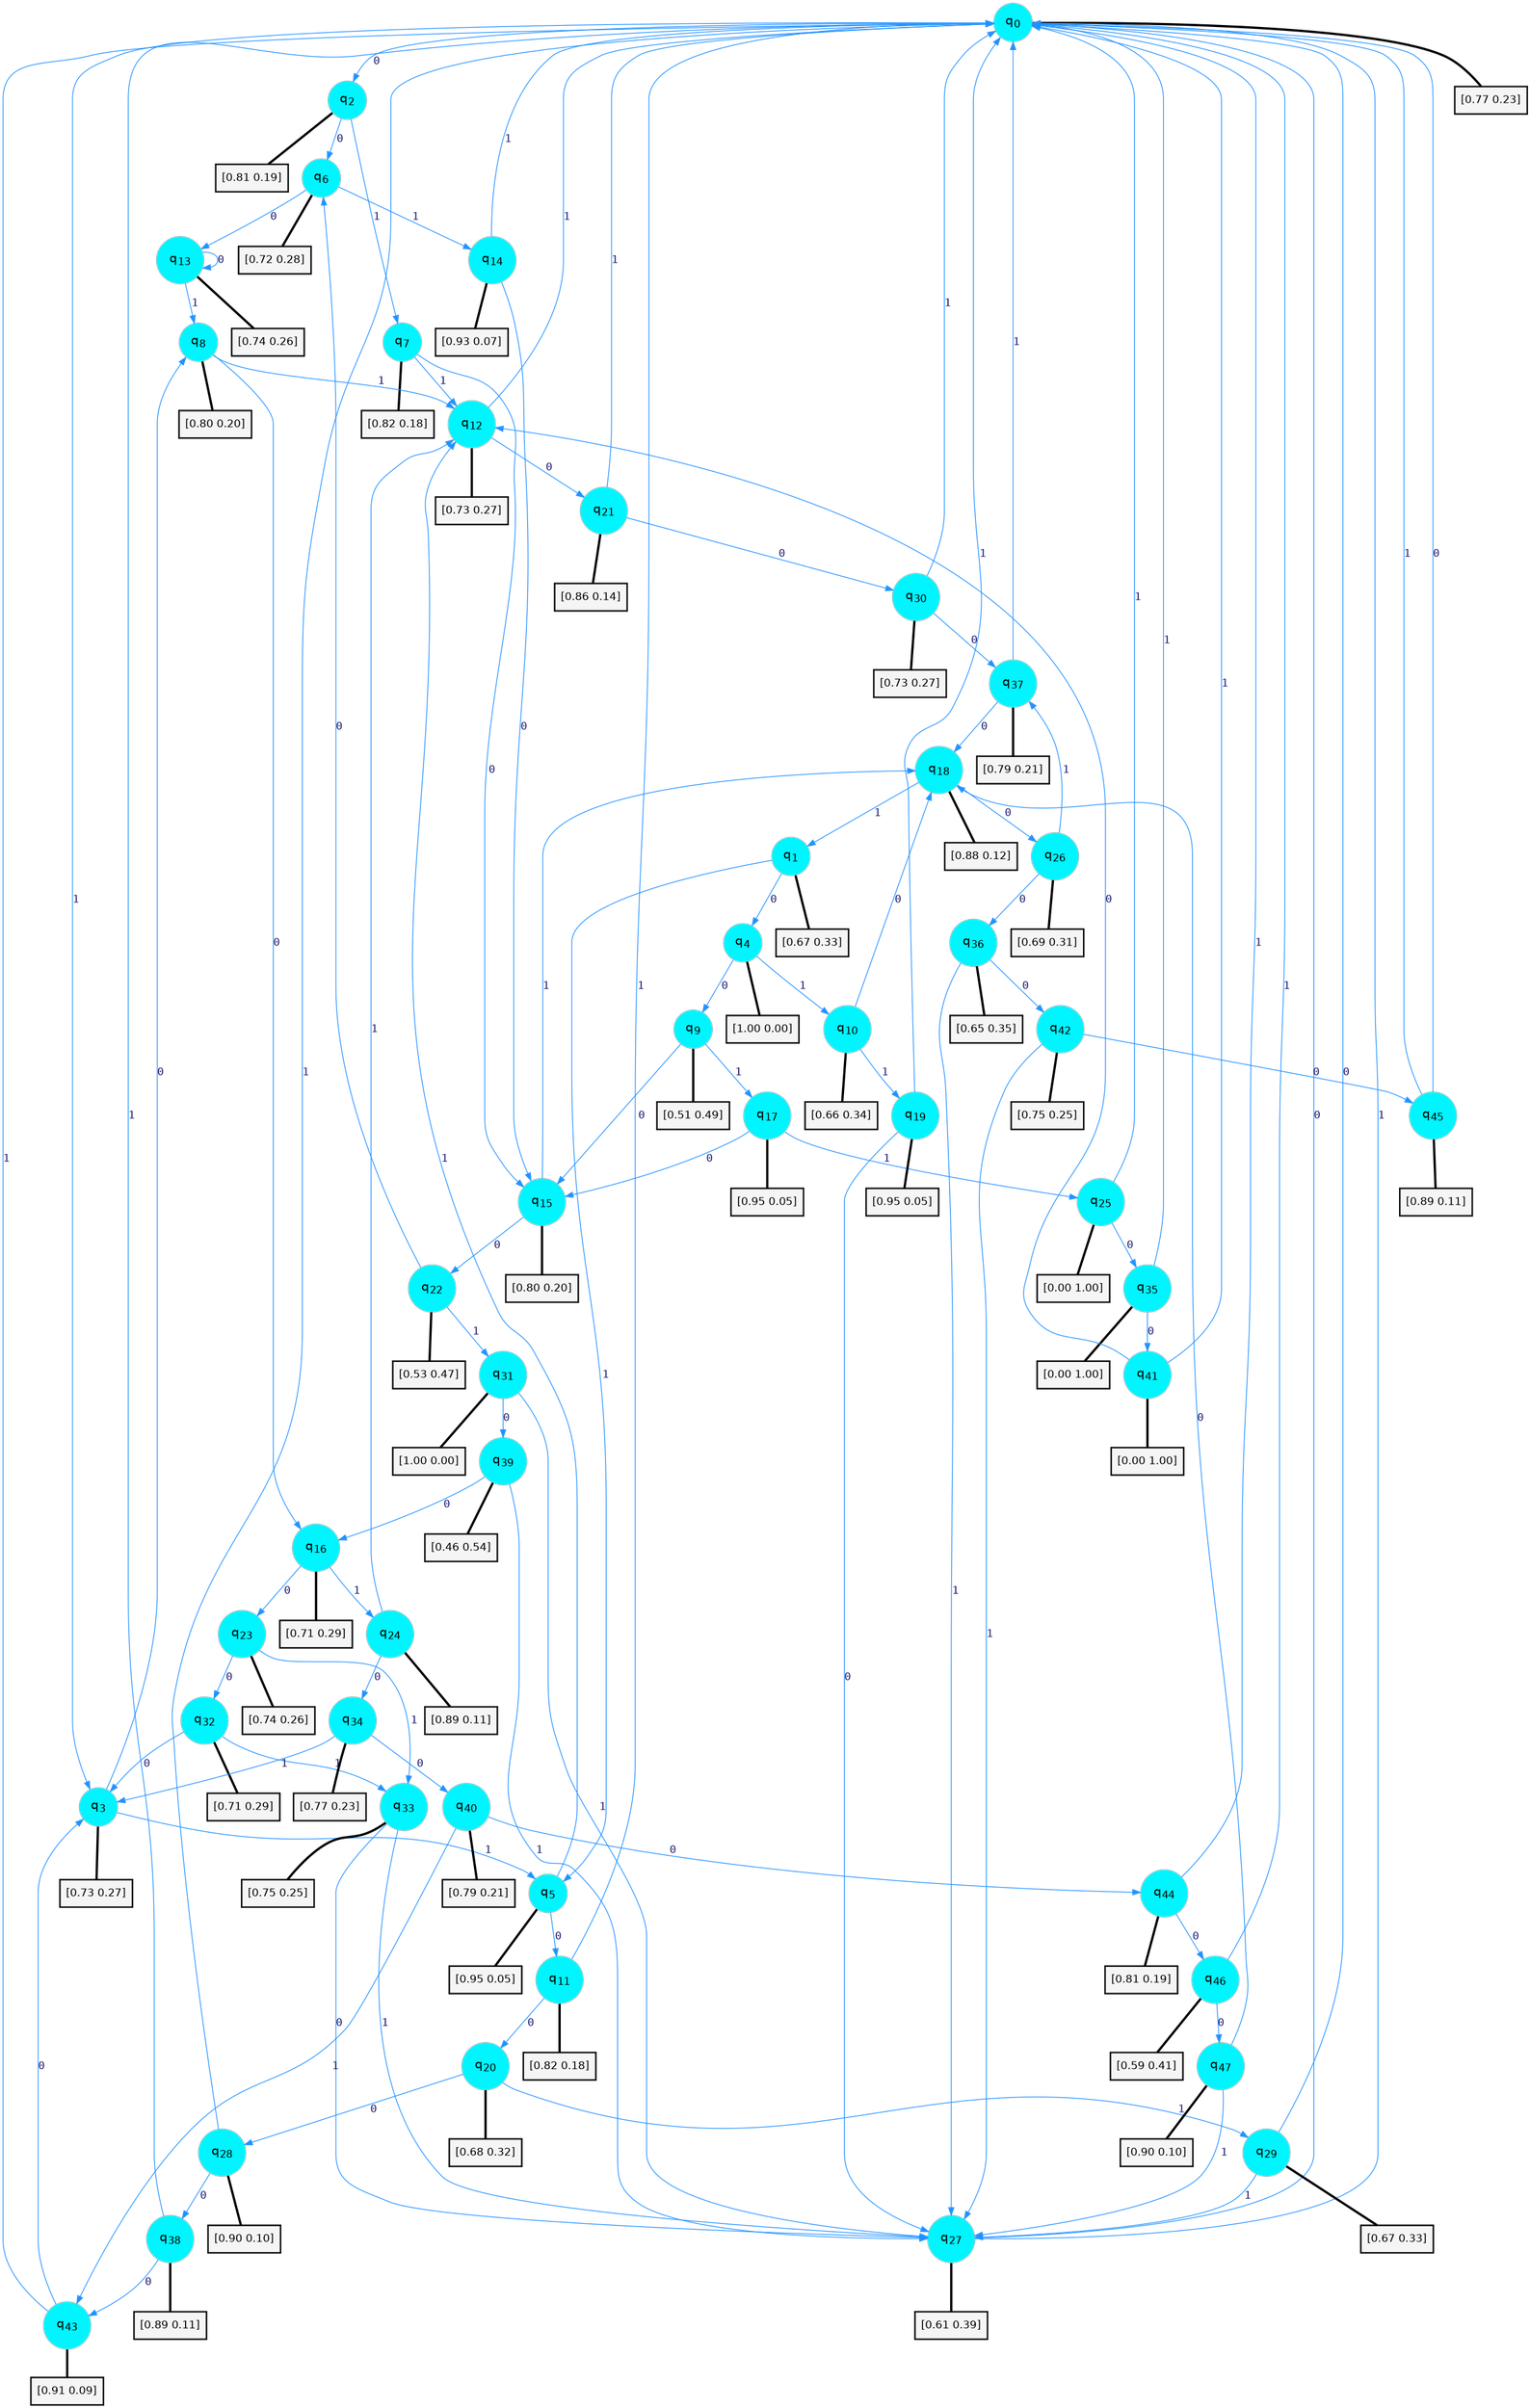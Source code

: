 digraph G {
graph [
bgcolor=transparent, dpi=300, rankdir=TD, size="40,25"];
node [
color=gray, fillcolor=turquoise1, fontcolor=black, fontname=Helvetica, fontsize=16, fontweight=bold, shape=circle, style=filled];
edge [
arrowsize=1, color=dodgerblue1, fontcolor=midnightblue, fontname=courier, fontweight=bold, penwidth=1, style=solid, weight=20];
0[label=<q<SUB>0</SUB>>];
1[label=<q<SUB>1</SUB>>];
2[label=<q<SUB>2</SUB>>];
3[label=<q<SUB>3</SUB>>];
4[label=<q<SUB>4</SUB>>];
5[label=<q<SUB>5</SUB>>];
6[label=<q<SUB>6</SUB>>];
7[label=<q<SUB>7</SUB>>];
8[label=<q<SUB>8</SUB>>];
9[label=<q<SUB>9</SUB>>];
10[label=<q<SUB>10</SUB>>];
11[label=<q<SUB>11</SUB>>];
12[label=<q<SUB>12</SUB>>];
13[label=<q<SUB>13</SUB>>];
14[label=<q<SUB>14</SUB>>];
15[label=<q<SUB>15</SUB>>];
16[label=<q<SUB>16</SUB>>];
17[label=<q<SUB>17</SUB>>];
18[label=<q<SUB>18</SUB>>];
19[label=<q<SUB>19</SUB>>];
20[label=<q<SUB>20</SUB>>];
21[label=<q<SUB>21</SUB>>];
22[label=<q<SUB>22</SUB>>];
23[label=<q<SUB>23</SUB>>];
24[label=<q<SUB>24</SUB>>];
25[label=<q<SUB>25</SUB>>];
26[label=<q<SUB>26</SUB>>];
27[label=<q<SUB>27</SUB>>];
28[label=<q<SUB>28</SUB>>];
29[label=<q<SUB>29</SUB>>];
30[label=<q<SUB>30</SUB>>];
31[label=<q<SUB>31</SUB>>];
32[label=<q<SUB>32</SUB>>];
33[label=<q<SUB>33</SUB>>];
34[label=<q<SUB>34</SUB>>];
35[label=<q<SUB>35</SUB>>];
36[label=<q<SUB>36</SUB>>];
37[label=<q<SUB>37</SUB>>];
38[label=<q<SUB>38</SUB>>];
39[label=<q<SUB>39</SUB>>];
40[label=<q<SUB>40</SUB>>];
41[label=<q<SUB>41</SUB>>];
42[label=<q<SUB>42</SUB>>];
43[label=<q<SUB>43</SUB>>];
44[label=<q<SUB>44</SUB>>];
45[label=<q<SUB>45</SUB>>];
46[label=<q<SUB>46</SUB>>];
47[label=<q<SUB>47</SUB>>];
48[label="[0.77 0.23]", shape=box,fontcolor=black, fontname=Helvetica, fontsize=14, penwidth=2, fillcolor=whitesmoke,color=black];
49[label="[0.67 0.33]", shape=box,fontcolor=black, fontname=Helvetica, fontsize=14, penwidth=2, fillcolor=whitesmoke,color=black];
50[label="[0.81 0.19]", shape=box,fontcolor=black, fontname=Helvetica, fontsize=14, penwidth=2, fillcolor=whitesmoke,color=black];
51[label="[0.73 0.27]", shape=box,fontcolor=black, fontname=Helvetica, fontsize=14, penwidth=2, fillcolor=whitesmoke,color=black];
52[label="[1.00 0.00]", shape=box,fontcolor=black, fontname=Helvetica, fontsize=14, penwidth=2, fillcolor=whitesmoke,color=black];
53[label="[0.95 0.05]", shape=box,fontcolor=black, fontname=Helvetica, fontsize=14, penwidth=2, fillcolor=whitesmoke,color=black];
54[label="[0.72 0.28]", shape=box,fontcolor=black, fontname=Helvetica, fontsize=14, penwidth=2, fillcolor=whitesmoke,color=black];
55[label="[0.82 0.18]", shape=box,fontcolor=black, fontname=Helvetica, fontsize=14, penwidth=2, fillcolor=whitesmoke,color=black];
56[label="[0.80 0.20]", shape=box,fontcolor=black, fontname=Helvetica, fontsize=14, penwidth=2, fillcolor=whitesmoke,color=black];
57[label="[0.51 0.49]", shape=box,fontcolor=black, fontname=Helvetica, fontsize=14, penwidth=2, fillcolor=whitesmoke,color=black];
58[label="[0.66 0.34]", shape=box,fontcolor=black, fontname=Helvetica, fontsize=14, penwidth=2, fillcolor=whitesmoke,color=black];
59[label="[0.82 0.18]", shape=box,fontcolor=black, fontname=Helvetica, fontsize=14, penwidth=2, fillcolor=whitesmoke,color=black];
60[label="[0.73 0.27]", shape=box,fontcolor=black, fontname=Helvetica, fontsize=14, penwidth=2, fillcolor=whitesmoke,color=black];
61[label="[0.74 0.26]", shape=box,fontcolor=black, fontname=Helvetica, fontsize=14, penwidth=2, fillcolor=whitesmoke,color=black];
62[label="[0.93 0.07]", shape=box,fontcolor=black, fontname=Helvetica, fontsize=14, penwidth=2, fillcolor=whitesmoke,color=black];
63[label="[0.80 0.20]", shape=box,fontcolor=black, fontname=Helvetica, fontsize=14, penwidth=2, fillcolor=whitesmoke,color=black];
64[label="[0.71 0.29]", shape=box,fontcolor=black, fontname=Helvetica, fontsize=14, penwidth=2, fillcolor=whitesmoke,color=black];
65[label="[0.95 0.05]", shape=box,fontcolor=black, fontname=Helvetica, fontsize=14, penwidth=2, fillcolor=whitesmoke,color=black];
66[label="[0.88 0.12]", shape=box,fontcolor=black, fontname=Helvetica, fontsize=14, penwidth=2, fillcolor=whitesmoke,color=black];
67[label="[0.95 0.05]", shape=box,fontcolor=black, fontname=Helvetica, fontsize=14, penwidth=2, fillcolor=whitesmoke,color=black];
68[label="[0.68 0.32]", shape=box,fontcolor=black, fontname=Helvetica, fontsize=14, penwidth=2, fillcolor=whitesmoke,color=black];
69[label="[0.86 0.14]", shape=box,fontcolor=black, fontname=Helvetica, fontsize=14, penwidth=2, fillcolor=whitesmoke,color=black];
70[label="[0.53 0.47]", shape=box,fontcolor=black, fontname=Helvetica, fontsize=14, penwidth=2, fillcolor=whitesmoke,color=black];
71[label="[0.74 0.26]", shape=box,fontcolor=black, fontname=Helvetica, fontsize=14, penwidth=2, fillcolor=whitesmoke,color=black];
72[label="[0.89 0.11]", shape=box,fontcolor=black, fontname=Helvetica, fontsize=14, penwidth=2, fillcolor=whitesmoke,color=black];
73[label="[0.00 1.00]", shape=box,fontcolor=black, fontname=Helvetica, fontsize=14, penwidth=2, fillcolor=whitesmoke,color=black];
74[label="[0.69 0.31]", shape=box,fontcolor=black, fontname=Helvetica, fontsize=14, penwidth=2, fillcolor=whitesmoke,color=black];
75[label="[0.61 0.39]", shape=box,fontcolor=black, fontname=Helvetica, fontsize=14, penwidth=2, fillcolor=whitesmoke,color=black];
76[label="[0.90 0.10]", shape=box,fontcolor=black, fontname=Helvetica, fontsize=14, penwidth=2, fillcolor=whitesmoke,color=black];
77[label="[0.67 0.33]", shape=box,fontcolor=black, fontname=Helvetica, fontsize=14, penwidth=2, fillcolor=whitesmoke,color=black];
78[label="[0.73 0.27]", shape=box,fontcolor=black, fontname=Helvetica, fontsize=14, penwidth=2, fillcolor=whitesmoke,color=black];
79[label="[1.00 0.00]", shape=box,fontcolor=black, fontname=Helvetica, fontsize=14, penwidth=2, fillcolor=whitesmoke,color=black];
80[label="[0.71 0.29]", shape=box,fontcolor=black, fontname=Helvetica, fontsize=14, penwidth=2, fillcolor=whitesmoke,color=black];
81[label="[0.75 0.25]", shape=box,fontcolor=black, fontname=Helvetica, fontsize=14, penwidth=2, fillcolor=whitesmoke,color=black];
82[label="[0.77 0.23]", shape=box,fontcolor=black, fontname=Helvetica, fontsize=14, penwidth=2, fillcolor=whitesmoke,color=black];
83[label="[0.00 1.00]", shape=box,fontcolor=black, fontname=Helvetica, fontsize=14, penwidth=2, fillcolor=whitesmoke,color=black];
84[label="[0.65 0.35]", shape=box,fontcolor=black, fontname=Helvetica, fontsize=14, penwidth=2, fillcolor=whitesmoke,color=black];
85[label="[0.79 0.21]", shape=box,fontcolor=black, fontname=Helvetica, fontsize=14, penwidth=2, fillcolor=whitesmoke,color=black];
86[label="[0.89 0.11]", shape=box,fontcolor=black, fontname=Helvetica, fontsize=14, penwidth=2, fillcolor=whitesmoke,color=black];
87[label="[0.46 0.54]", shape=box,fontcolor=black, fontname=Helvetica, fontsize=14, penwidth=2, fillcolor=whitesmoke,color=black];
88[label="[0.79 0.21]", shape=box,fontcolor=black, fontname=Helvetica, fontsize=14, penwidth=2, fillcolor=whitesmoke,color=black];
89[label="[0.00 1.00]", shape=box,fontcolor=black, fontname=Helvetica, fontsize=14, penwidth=2, fillcolor=whitesmoke,color=black];
90[label="[0.75 0.25]", shape=box,fontcolor=black, fontname=Helvetica, fontsize=14, penwidth=2, fillcolor=whitesmoke,color=black];
91[label="[0.91 0.09]", shape=box,fontcolor=black, fontname=Helvetica, fontsize=14, penwidth=2, fillcolor=whitesmoke,color=black];
92[label="[0.81 0.19]", shape=box,fontcolor=black, fontname=Helvetica, fontsize=14, penwidth=2, fillcolor=whitesmoke,color=black];
93[label="[0.89 0.11]", shape=box,fontcolor=black, fontname=Helvetica, fontsize=14, penwidth=2, fillcolor=whitesmoke,color=black];
94[label="[0.59 0.41]", shape=box,fontcolor=black, fontname=Helvetica, fontsize=14, penwidth=2, fillcolor=whitesmoke,color=black];
95[label="[0.90 0.10]", shape=box,fontcolor=black, fontname=Helvetica, fontsize=14, penwidth=2, fillcolor=whitesmoke,color=black];
0->2 [label=0];
0->3 [label=1];
0->48 [arrowhead=none, penwidth=3,color=black];
1->4 [label=0];
1->5 [label=1];
1->49 [arrowhead=none, penwidth=3,color=black];
2->6 [label=0];
2->7 [label=1];
2->50 [arrowhead=none, penwidth=3,color=black];
3->8 [label=0];
3->5 [label=1];
3->51 [arrowhead=none, penwidth=3,color=black];
4->9 [label=0];
4->10 [label=1];
4->52 [arrowhead=none, penwidth=3,color=black];
5->11 [label=0];
5->12 [label=1];
5->53 [arrowhead=none, penwidth=3,color=black];
6->13 [label=0];
6->14 [label=1];
6->54 [arrowhead=none, penwidth=3,color=black];
7->15 [label=0];
7->12 [label=1];
7->55 [arrowhead=none, penwidth=3,color=black];
8->16 [label=0];
8->12 [label=1];
8->56 [arrowhead=none, penwidth=3,color=black];
9->15 [label=0];
9->17 [label=1];
9->57 [arrowhead=none, penwidth=3,color=black];
10->18 [label=0];
10->19 [label=1];
10->58 [arrowhead=none, penwidth=3,color=black];
11->20 [label=0];
11->0 [label=1];
11->59 [arrowhead=none, penwidth=3,color=black];
12->21 [label=0];
12->0 [label=1];
12->60 [arrowhead=none, penwidth=3,color=black];
13->13 [label=0];
13->8 [label=1];
13->61 [arrowhead=none, penwidth=3,color=black];
14->15 [label=0];
14->0 [label=1];
14->62 [arrowhead=none, penwidth=3,color=black];
15->22 [label=0];
15->18 [label=1];
15->63 [arrowhead=none, penwidth=3,color=black];
16->23 [label=0];
16->24 [label=1];
16->64 [arrowhead=none, penwidth=3,color=black];
17->15 [label=0];
17->25 [label=1];
17->65 [arrowhead=none, penwidth=3,color=black];
18->26 [label=0];
18->1 [label=1];
18->66 [arrowhead=none, penwidth=3,color=black];
19->27 [label=0];
19->0 [label=1];
19->67 [arrowhead=none, penwidth=3,color=black];
20->28 [label=0];
20->29 [label=1];
20->68 [arrowhead=none, penwidth=3,color=black];
21->30 [label=0];
21->0 [label=1];
21->69 [arrowhead=none, penwidth=3,color=black];
22->6 [label=0];
22->31 [label=1];
22->70 [arrowhead=none, penwidth=3,color=black];
23->32 [label=0];
23->33 [label=1];
23->71 [arrowhead=none, penwidth=3,color=black];
24->34 [label=0];
24->12 [label=1];
24->72 [arrowhead=none, penwidth=3,color=black];
25->35 [label=0];
25->0 [label=1];
25->73 [arrowhead=none, penwidth=3,color=black];
26->36 [label=0];
26->37 [label=1];
26->74 [arrowhead=none, penwidth=3,color=black];
27->0 [label=0];
27->0 [label=1];
27->75 [arrowhead=none, penwidth=3,color=black];
28->38 [label=0];
28->0 [label=1];
28->76 [arrowhead=none, penwidth=3,color=black];
29->0 [label=0];
29->27 [label=1];
29->77 [arrowhead=none, penwidth=3,color=black];
30->37 [label=0];
30->0 [label=1];
30->78 [arrowhead=none, penwidth=3,color=black];
31->39 [label=0];
31->27 [label=1];
31->79 [arrowhead=none, penwidth=3,color=black];
32->3 [label=0];
32->33 [label=1];
32->80 [arrowhead=none, penwidth=3,color=black];
33->27 [label=0];
33->27 [label=1];
33->81 [arrowhead=none, penwidth=3,color=black];
34->40 [label=0];
34->3 [label=1];
34->82 [arrowhead=none, penwidth=3,color=black];
35->41 [label=0];
35->0 [label=1];
35->83 [arrowhead=none, penwidth=3,color=black];
36->42 [label=0];
36->27 [label=1];
36->84 [arrowhead=none, penwidth=3,color=black];
37->18 [label=0];
37->0 [label=1];
37->85 [arrowhead=none, penwidth=3,color=black];
38->43 [label=0];
38->0 [label=1];
38->86 [arrowhead=none, penwidth=3,color=black];
39->16 [label=0];
39->27 [label=1];
39->87 [arrowhead=none, penwidth=3,color=black];
40->44 [label=0];
40->43 [label=1];
40->88 [arrowhead=none, penwidth=3,color=black];
41->12 [label=0];
41->0 [label=1];
41->89 [arrowhead=none, penwidth=3,color=black];
42->45 [label=0];
42->27 [label=1];
42->90 [arrowhead=none, penwidth=3,color=black];
43->3 [label=0];
43->0 [label=1];
43->91 [arrowhead=none, penwidth=3,color=black];
44->46 [label=0];
44->0 [label=1];
44->92 [arrowhead=none, penwidth=3,color=black];
45->0 [label=0];
45->0 [label=1];
45->93 [arrowhead=none, penwidth=3,color=black];
46->47 [label=0];
46->0 [label=1];
46->94 [arrowhead=none, penwidth=3,color=black];
47->18 [label=0];
47->27 [label=1];
47->95 [arrowhead=none, penwidth=3,color=black];
}
